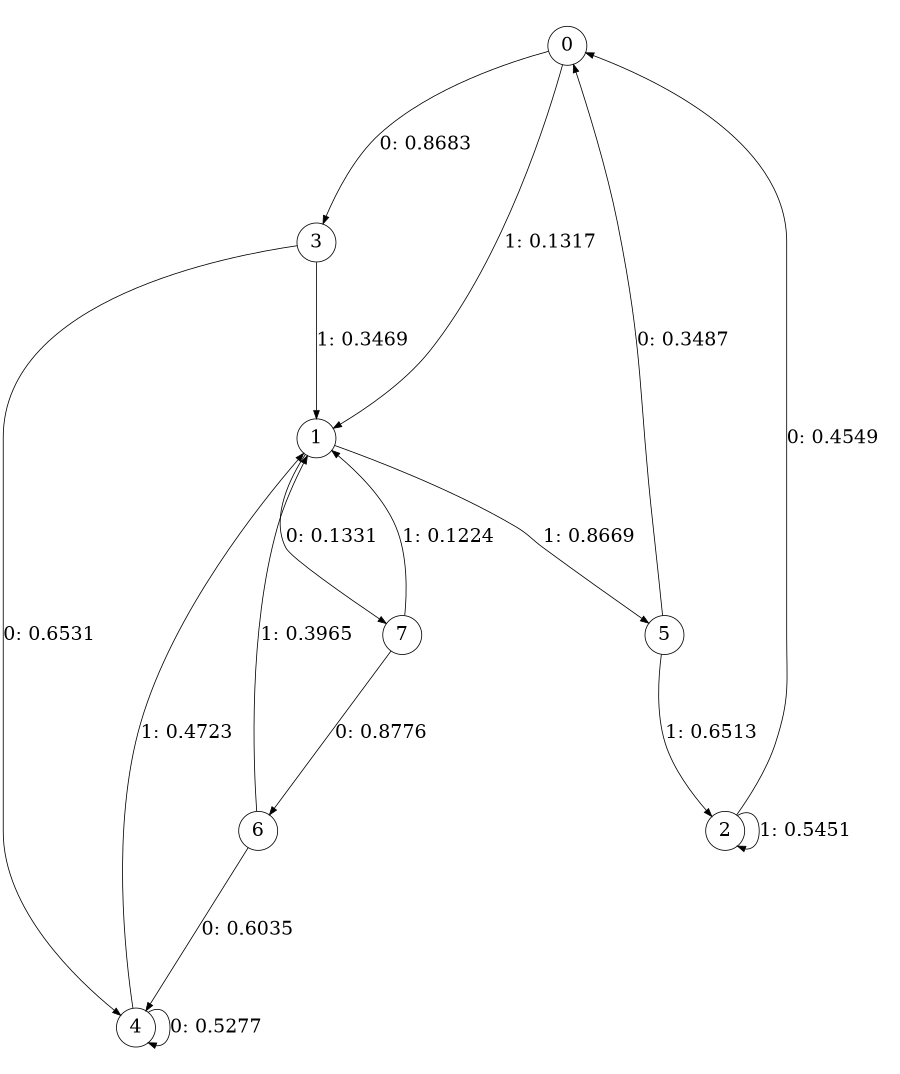 digraph "ch23randomL4" {
size = "6,8.5";
ratio = "fill";
node [shape = circle];
node [fontsize = 24];
edge [fontsize = 24];
0 -> 3 [label = "0: 0.8683   "];
0 -> 1 [label = "1: 0.1317   "];
1 -> 7 [label = "0: 0.1331   "];
1 -> 5 [label = "1: 0.8669   "];
2 -> 0 [label = "0: 0.4549   "];
2 -> 2 [label = "1: 0.5451   "];
3 -> 4 [label = "0: 0.6531   "];
3 -> 1 [label = "1: 0.3469   "];
4 -> 4 [label = "0: 0.5277   "];
4 -> 1 [label = "1: 0.4723   "];
5 -> 0 [label = "0: 0.3487   "];
5 -> 2 [label = "1: 0.6513   "];
6 -> 4 [label = "0: 0.6035   "];
6 -> 1 [label = "1: 0.3965   "];
7 -> 6 [label = "0: 0.8776   "];
7 -> 1 [label = "1: 0.1224   "];
}